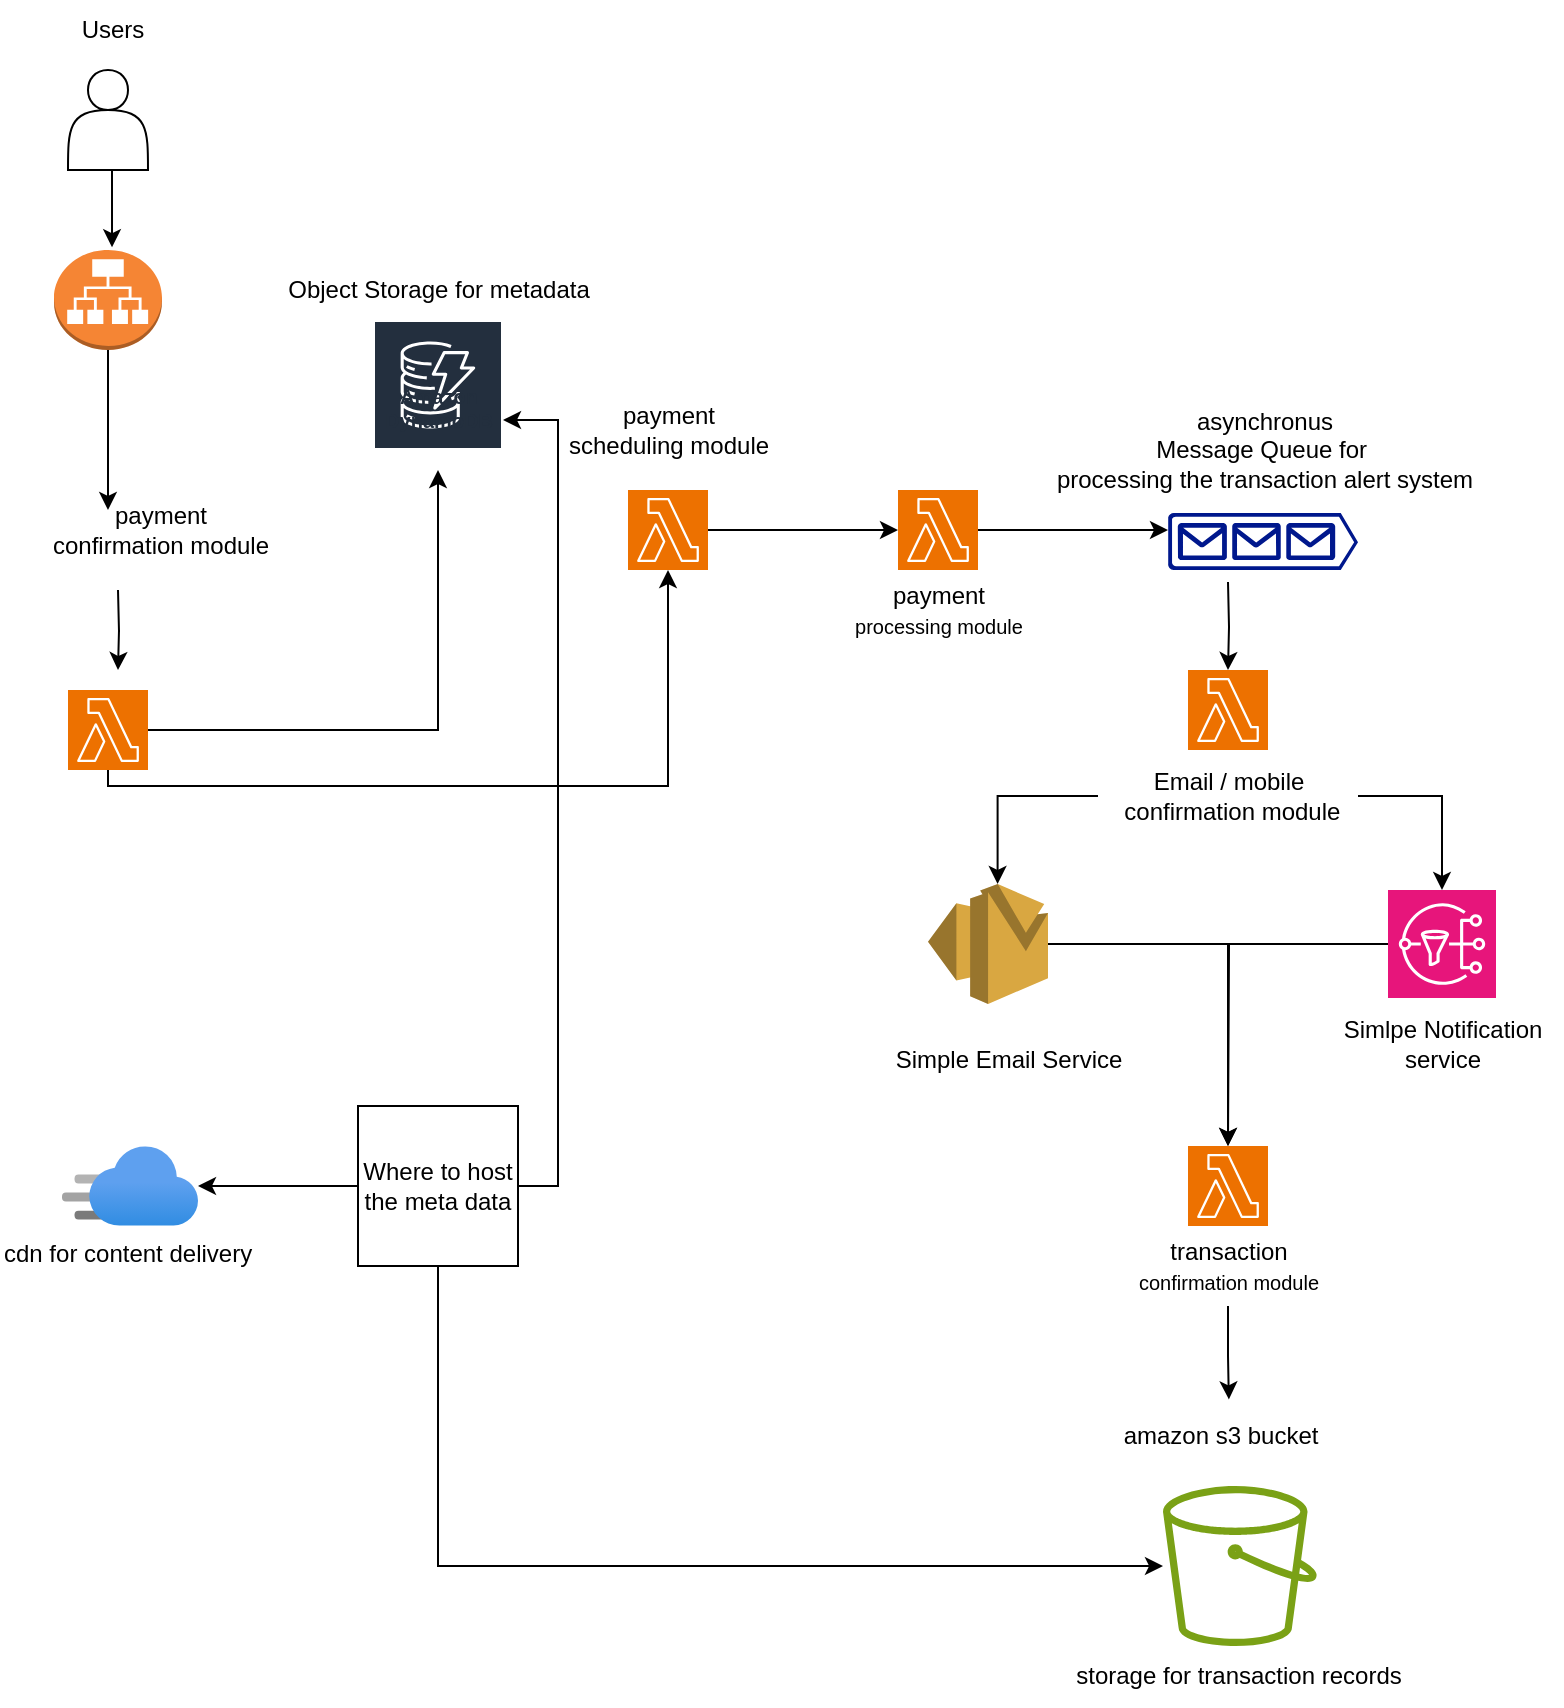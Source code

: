 <mxfile version="22.1.16" type="github">
  <diagram name="Page-1" id="cMrX50yQtDMuLtWBUuMw">
    <mxGraphModel dx="1172" dy="636" grid="1" gridSize="10" guides="1" tooltips="1" connect="1" arrows="1" fold="1" page="1" pageScale="1" pageWidth="850" pageHeight="1100" math="0" shadow="0">
      <root>
        <mxCell id="0" />
        <mxCell id="1" parent="0" />
        <mxCell id="wanejJTsM05DdPmCtUpI-31" value="" style="shape=image;html=1;verticalAlign=top;verticalLabelPosition=bottom;labelBackgroundColor=#ffffff;imageAspect=0;aspect=fixed;image=https://cdn4.iconfinder.com/data/icons/developer-set-3/128/arrowupdown-128.png;direction=south;" parent="1" vertex="1">
          <mxGeometry x="127" y="165" width="50" height="50" as="geometry" />
        </mxCell>
        <mxCell id="wanejJTsM05DdPmCtUpI-1" value="" style="shape=actor;whiteSpace=wrap;html=1;" parent="1" vertex="1">
          <mxGeometry x="77" y="75" width="40" height="50" as="geometry" />
        </mxCell>
        <mxCell id="Yky2UH1x7Lx8lQOBtTjD-2" style="edgeStyle=orthogonalEdgeStyle;rounded=0;orthogonalLoop=1;jettySize=auto;html=1;" edge="1" parent="1" source="wanejJTsM05DdPmCtUpI-2" target="wanejJTsM05DdPmCtUpI-10">
          <mxGeometry relative="1" as="geometry">
            <Array as="points">
              <mxPoint x="97" y="433" />
              <mxPoint x="377" y="433" />
            </Array>
          </mxGeometry>
        </mxCell>
        <mxCell id="wanejJTsM05DdPmCtUpI-2" value="" style="sketch=0;points=[[0,0,0],[0.25,0,0],[0.5,0,0],[0.75,0,0],[1,0,0],[0,1,0],[0.25,1,0],[0.5,1,0],[0.75,1,0],[1,1,0],[0,0.25,0],[0,0.5,0],[0,0.75,0],[1,0.25,0],[1,0.5,0],[1,0.75,0]];outlineConnect=0;fontColor=#232F3E;fillColor=#ED7100;strokeColor=#ffffff;dashed=0;verticalLabelPosition=bottom;verticalAlign=top;align=center;html=1;fontSize=12;fontStyle=0;aspect=fixed;shape=mxgraph.aws4.resourceIcon;resIcon=mxgraph.aws4.lambda;" parent="1" vertex="1">
          <mxGeometry x="77" y="385" width="40" height="40" as="geometry" />
        </mxCell>
        <mxCell id="wanejJTsM05DdPmCtUpI-8" style="edgeStyle=orthogonalEdgeStyle;rounded=0;orthogonalLoop=1;jettySize=auto;html=1;" parent="1" edge="1">
          <mxGeometry relative="1" as="geometry">
            <mxPoint x="102" y="375" as="targetPoint" />
            <mxPoint x="102" y="335" as="sourcePoint" />
          </mxGeometry>
        </mxCell>
        <mxCell id="wanejJTsM05DdPmCtUpI-6" value="payment &lt;br&gt;confirmation module" style="text;html=1;align=center;verticalAlign=middle;resizable=0;points=[];autosize=1;strokeColor=none;fillColor=none;" parent="1" vertex="1">
          <mxGeometry x="58" y="285" width="130" height="40" as="geometry" />
        </mxCell>
        <mxCell id="wanejJTsM05DdPmCtUpI-7" style="edgeStyle=orthogonalEdgeStyle;rounded=0;orthogonalLoop=1;jettySize=auto;html=1;exitX=0.5;exitY=1;exitDx=0;exitDy=0;entryX=0.477;entryY=-0.035;entryDx=0;entryDy=0;entryPerimeter=0;" parent="1" source="wanejJTsM05DdPmCtUpI-1" edge="1">
          <mxGeometry relative="1" as="geometry">
            <mxPoint x="99.01" y="163.6" as="targetPoint" />
          </mxGeometry>
        </mxCell>
        <mxCell id="wanejJTsM05DdPmCtUpI-9" value="Users" style="text;html=1;align=center;verticalAlign=middle;resizable=0;points=[];autosize=1;strokeColor=none;fillColor=none;" parent="1" vertex="1">
          <mxGeometry x="74" y="40" width="50" height="30" as="geometry" />
        </mxCell>
        <mxCell id="wanejJTsM05DdPmCtUpI-10" value="" style="sketch=0;points=[[0,0,0],[0.25,0,0],[0.5,0,0],[0.75,0,0],[1,0,0],[0,1,0],[0.25,1,0],[0.5,1,0],[0.75,1,0],[1,1,0],[0,0.25,0],[0,0.5,0],[0,0.75,0],[1,0.25,0],[1,0.5,0],[1,0.75,0]];outlineConnect=0;fontColor=#232F3E;fillColor=#ED7100;strokeColor=#ffffff;dashed=0;verticalLabelPosition=bottom;verticalAlign=top;align=center;html=1;fontSize=12;fontStyle=0;aspect=fixed;shape=mxgraph.aws4.resourceIcon;resIcon=mxgraph.aws4.lambda;" parent="1" vertex="1">
          <mxGeometry x="357" y="285" width="40" height="40" as="geometry" />
        </mxCell>
        <mxCell id="wanejJTsM05DdPmCtUpI-11" value="&lt;font style=&quot;font-size: 12px;&quot;&gt;payment &lt;br&gt;scheduling module&lt;/font&gt;" style="text;html=1;align=center;verticalAlign=middle;resizable=0;points=[];autosize=1;strokeColor=none;fillColor=none;" parent="1" vertex="1">
          <mxGeometry x="317" y="235" width="120" height="40" as="geometry" />
        </mxCell>
        <mxCell id="Yky2UH1x7Lx8lQOBtTjD-6" style="edgeStyle=orthogonalEdgeStyle;rounded=0;orthogonalLoop=1;jettySize=auto;html=1;" edge="1" parent="1" source="wanejJTsM05DdPmCtUpI-16">
          <mxGeometry relative="1" as="geometry">
            <mxPoint x="627" y="305" as="targetPoint" />
          </mxGeometry>
        </mxCell>
        <mxCell id="wanejJTsM05DdPmCtUpI-16" value="" style="sketch=0;points=[[0,0,0],[0.25,0,0],[0.5,0,0],[0.75,0,0],[1,0,0],[0,1,0],[0.25,1,0],[0.5,1,0],[0.75,1,0],[1,1,0],[0,0.25,0],[0,0.5,0],[0,0.75,0],[1,0.25,0],[1,0.5,0],[1,0.75,0]];outlineConnect=0;fontColor=#232F3E;fillColor=#ED7100;strokeColor=#ffffff;dashed=0;verticalLabelPosition=bottom;verticalAlign=top;align=center;html=1;fontSize=12;fontStyle=0;aspect=fixed;shape=mxgraph.aws4.resourceIcon;resIcon=mxgraph.aws4.lambda;" parent="1" vertex="1">
          <mxGeometry x="492" y="285" width="40" height="40" as="geometry" />
        </mxCell>
        <mxCell id="wanejJTsM05DdPmCtUpI-20" value="&lt;font style=&quot;&quot;&gt;&lt;font style=&quot;font-size: 12px;&quot;&gt;payment &lt;/font&gt;&lt;br&gt;&lt;font size=&quot;1&quot;&gt;processing module&lt;/font&gt;&lt;/font&gt;" style="text;html=1;align=center;verticalAlign=middle;resizable=0;points=[];autosize=1;strokeColor=none;fillColor=none;" parent="1" vertex="1">
          <mxGeometry x="457" y="325" width="110" height="40" as="geometry" />
        </mxCell>
        <mxCell id="wanejJTsM05DdPmCtUpI-28" style="edgeStyle=orthogonalEdgeStyle;rounded=0;orthogonalLoop=1;jettySize=auto;html=1;entryX=0.5;entryY=1;entryDx=0;entryDy=0;entryPerimeter=0;" parent="1" source="wanejJTsM05DdPmCtUpI-2" edge="1">
          <mxGeometry relative="1" as="geometry">
            <mxPoint x="262" y="275" as="targetPoint" />
            <Array as="points">
              <mxPoint x="262" y="405" />
            </Array>
          </mxGeometry>
        </mxCell>
        <mxCell id="wanejJTsM05DdPmCtUpI-33" value="Object Storage for metadata" style="text;html=1;align=center;verticalAlign=middle;resizable=0;points=[];autosize=1;strokeColor=none;fillColor=none;" parent="1" vertex="1">
          <mxGeometry x="177" y="170" width="170" height="30" as="geometry" />
        </mxCell>
        <mxCell id="wanejJTsM05DdPmCtUpI-40" value="" style="sketch=0;points=[[0,0,0],[0.25,0,0],[0.5,0,0],[0.75,0,0],[1,0,0],[0,1,0],[0.25,1,0],[0.5,1,0],[0.75,1,0],[1,1,0],[0,0.25,0],[0,0.5,0],[0,0.75,0],[1,0.25,0],[1,0.5,0],[1,0.75,0]];outlineConnect=0;fontColor=#232F3E;fillColor=#ED7100;strokeColor=#ffffff;dashed=0;verticalLabelPosition=bottom;verticalAlign=top;align=center;html=1;fontSize=12;fontStyle=0;aspect=fixed;shape=mxgraph.aws4.resourceIcon;resIcon=mxgraph.aws4.lambda;" parent="1" vertex="1">
          <mxGeometry x="637" y="375" width="40" height="40" as="geometry" />
        </mxCell>
        <mxCell id="wanejJTsM05DdPmCtUpI-41" style="edgeStyle=orthogonalEdgeStyle;rounded=0;orthogonalLoop=1;jettySize=auto;html=1;entryX=0.5;entryY=0;entryDx=0;entryDy=0;entryPerimeter=0;" parent="1" target="wanejJTsM05DdPmCtUpI-40" edge="1">
          <mxGeometry relative="1" as="geometry">
            <mxPoint x="657" y="331.0" as="sourcePoint" />
          </mxGeometry>
        </mxCell>
        <mxCell id="wanejJTsM05DdPmCtUpI-48" style="edgeStyle=orthogonalEdgeStyle;rounded=0;orthogonalLoop=1;jettySize=auto;html=1;" parent="1" source="wanejJTsM05DdPmCtUpI-42" target="wanejJTsM05DdPmCtUpI-46" edge="1">
          <mxGeometry relative="1" as="geometry" />
        </mxCell>
        <mxCell id="wanejJTsM05DdPmCtUpI-42" value="Email / mobile&lt;br&gt;&amp;nbsp;confirmation module" style="text;html=1;align=center;verticalAlign=middle;resizable=0;points=[];autosize=1;strokeColor=none;fillColor=none;" parent="1" vertex="1">
          <mxGeometry x="592" y="418" width="130" height="40" as="geometry" />
        </mxCell>
        <mxCell id="wanejJTsM05DdPmCtUpI-44" value="" style="outlineConnect=0;dashed=0;verticalLabelPosition=bottom;verticalAlign=top;align=center;html=1;shape=mxgraph.aws3.ses;fillColor=#D9A741;gradientColor=none;" parent="1" vertex="1">
          <mxGeometry x="507" y="482" width="60" height="60" as="geometry" />
        </mxCell>
        <mxCell id="wanejJTsM05DdPmCtUpI-45" value="Simple Email Service" style="text;html=1;align=center;verticalAlign=middle;resizable=0;points=[];autosize=1;strokeColor=none;fillColor=none;" parent="1" vertex="1">
          <mxGeometry x="477" y="555" width="140" height="30" as="geometry" />
        </mxCell>
        <mxCell id="Yky2UH1x7Lx8lQOBtTjD-12" style="edgeStyle=orthogonalEdgeStyle;rounded=0;orthogonalLoop=1;jettySize=auto;html=1;" edge="1" parent="1" source="wanejJTsM05DdPmCtUpI-46">
          <mxGeometry relative="1" as="geometry">
            <mxPoint x="657" y="613" as="targetPoint" />
          </mxGeometry>
        </mxCell>
        <mxCell id="wanejJTsM05DdPmCtUpI-46" value="" style="sketch=0;points=[[0,0,0],[0.25,0,0],[0.5,0,0],[0.75,0,0],[1,0,0],[0,1,0],[0.25,1,0],[0.5,1,0],[0.75,1,0],[1,1,0],[0,0.25,0],[0,0.5,0],[0,0.75,0],[1,0.25,0],[1,0.5,0],[1,0.75,0]];outlineConnect=0;fontColor=#232F3E;fillColor=#E7157B;strokeColor=#ffffff;dashed=0;verticalLabelPosition=bottom;verticalAlign=top;align=center;html=1;fontSize=12;fontStyle=0;aspect=fixed;shape=mxgraph.aws4.resourceIcon;resIcon=mxgraph.aws4.sns;" parent="1" vertex="1">
          <mxGeometry x="737" y="485" width="54" height="54" as="geometry" />
        </mxCell>
        <mxCell id="wanejJTsM05DdPmCtUpI-47" style="edgeStyle=orthogonalEdgeStyle;rounded=0;orthogonalLoop=1;jettySize=auto;html=1;entryX=0.58;entryY=0;entryDx=0;entryDy=0;entryPerimeter=0;" parent="1" source="wanejJTsM05DdPmCtUpI-42" target="wanejJTsM05DdPmCtUpI-44" edge="1">
          <mxGeometry relative="1" as="geometry" />
        </mxCell>
        <mxCell id="wanejJTsM05DdPmCtUpI-49" value="Simlpe Notification&lt;br&gt;service" style="text;html=1;align=center;verticalAlign=middle;resizable=0;points=[];autosize=1;strokeColor=none;fillColor=none;" parent="1" vertex="1">
          <mxGeometry x="704" y="542" width="120" height="40" as="geometry" />
        </mxCell>
        <mxCell id="wanejJTsM05DdPmCtUpI-50" value="" style="sketch=0;outlineConnect=0;fontColor=#232F3E;gradientColor=none;fillColor=#7AA116;strokeColor=none;dashed=0;verticalLabelPosition=bottom;verticalAlign=top;align=center;html=1;fontSize=12;fontStyle=0;aspect=fixed;pointerEvents=1;shape=mxgraph.aws4.bucket;" parent="1" vertex="1">
          <mxGeometry x="624.5" y="783" width="76.92" height="80" as="geometry" />
        </mxCell>
        <mxCell id="wanejJTsM05DdPmCtUpI-51" value="amazon s3 bucket&lt;br&gt;" style="text;html=1;align=center;verticalAlign=middle;resizable=0;points=[];autosize=1;strokeColor=none;fillColor=none;" parent="1" vertex="1">
          <mxGeometry x="592.5" y="743" width="120" height="30" as="geometry" />
        </mxCell>
        <mxCell id="wanejJTsM05DdPmCtUpI-59" value="asynchronus &lt;br&gt;Message Queue for&amp;nbsp;&lt;br&gt;processing the transaction alert system" style="text;html=1;align=center;verticalAlign=middle;resizable=0;points=[];autosize=1;strokeColor=none;fillColor=none;" parent="1" vertex="1">
          <mxGeometry x="559.5" y="235" width="230" height="60" as="geometry" />
        </mxCell>
        <mxCell id="Yky2UH1x7Lx8lQOBtTjD-1" value="storage for transaction records&lt;br&gt;" style="text;html=1;align=center;verticalAlign=middle;resizable=0;points=[];autosize=1;strokeColor=none;fillColor=none;" vertex="1" parent="1">
          <mxGeometry x="567" y="863" width="190" height="30" as="geometry" />
        </mxCell>
        <mxCell id="Yky2UH1x7Lx8lQOBtTjD-5" style="edgeStyle=orthogonalEdgeStyle;rounded=0;orthogonalLoop=1;jettySize=auto;html=1;entryX=0;entryY=0.5;entryDx=0;entryDy=0;entryPerimeter=0;" edge="1" parent="1" source="wanejJTsM05DdPmCtUpI-10" target="wanejJTsM05DdPmCtUpI-16">
          <mxGeometry relative="1" as="geometry" />
        </mxCell>
        <mxCell id="Yky2UH1x7Lx8lQOBtTjD-9" value="" style="sketch=0;points=[[0,0,0],[0.25,0,0],[0.5,0,0],[0.75,0,0],[1,0,0],[0,1,0],[0.25,1,0],[0.5,1,0],[0.75,1,0],[1,1,0],[0,0.25,0],[0,0.5,0],[0,0.75,0],[1,0.25,0],[1,0.5,0],[1,0.75,0]];outlineConnect=0;fontColor=#232F3E;fillColor=#ED7100;strokeColor=#ffffff;dashed=0;verticalLabelPosition=bottom;verticalAlign=top;align=center;html=1;fontSize=12;fontStyle=0;aspect=fixed;shape=mxgraph.aws4.resourceIcon;resIcon=mxgraph.aws4.lambda;" vertex="1" parent="1">
          <mxGeometry x="637" y="613" width="40" height="40" as="geometry" />
        </mxCell>
        <mxCell id="Yky2UH1x7Lx8lQOBtTjD-10" value="&lt;font style=&quot;&quot;&gt;transaction&lt;br&gt;&lt;font size=&quot;1&quot;&gt;confirmation module&lt;/font&gt;&lt;/font&gt;" style="text;html=1;align=center;verticalAlign=middle;resizable=0;points=[];autosize=1;strokeColor=none;fillColor=none;" vertex="1" parent="1">
          <mxGeometry x="602" y="653" width="110" height="40" as="geometry" />
        </mxCell>
        <mxCell id="Yky2UH1x7Lx8lQOBtTjD-11" style="edgeStyle=orthogonalEdgeStyle;rounded=0;orthogonalLoop=1;jettySize=auto;html=1;entryX=0.5;entryY=0;entryDx=0;entryDy=0;entryPerimeter=0;" edge="1" parent="1" source="wanejJTsM05DdPmCtUpI-44" target="Yky2UH1x7Lx8lQOBtTjD-9">
          <mxGeometry relative="1" as="geometry" />
        </mxCell>
        <mxCell id="Yky2UH1x7Lx8lQOBtTjD-13" style="edgeStyle=orthogonalEdgeStyle;rounded=0;orthogonalLoop=1;jettySize=auto;html=1;entryX=0.541;entryY=-0.11;entryDx=0;entryDy=0;entryPerimeter=0;" edge="1" parent="1" source="Yky2UH1x7Lx8lQOBtTjD-10" target="wanejJTsM05DdPmCtUpI-51">
          <mxGeometry relative="1" as="geometry" />
        </mxCell>
        <mxCell id="Yky2UH1x7Lx8lQOBtTjD-14" value="" style="sketch=0;aspect=fixed;pointerEvents=1;shadow=0;dashed=0;html=1;strokeColor=none;labelPosition=center;verticalLabelPosition=bottom;verticalAlign=top;align=center;fillColor=#00188D;shape=mxgraph.azure.queue_generic" vertex="1" parent="1">
          <mxGeometry x="627" y="296.5" width="95" height="28.5" as="geometry" />
        </mxCell>
        <mxCell id="Yky2UH1x7Lx8lQOBtTjD-29" style="edgeStyle=orthogonalEdgeStyle;rounded=0;orthogonalLoop=1;jettySize=auto;html=1;exitX=1;exitY=0.5;exitDx=0;exitDy=0;" edge="1" parent="1" source="Yky2UH1x7Lx8lQOBtTjD-26" target="Yky2UH1x7Lx8lQOBtTjD-15">
          <mxGeometry relative="1" as="geometry">
            <Array as="points">
              <mxPoint x="322" y="633" />
              <mxPoint x="322" y="250" />
            </Array>
          </mxGeometry>
        </mxCell>
        <mxCell id="Yky2UH1x7Lx8lQOBtTjD-15" value="Amazon DynamoDB" style="sketch=0;outlineConnect=0;fontColor=#232F3E;gradientColor=none;strokeColor=#ffffff;fillColor=#232F3E;dashed=0;verticalLabelPosition=middle;verticalAlign=bottom;align=center;html=1;whiteSpace=wrap;fontSize=10;fontStyle=1;spacing=3;shape=mxgraph.aws4.productIcon;prIcon=mxgraph.aws4.dynamodb;" vertex="1" parent="1">
          <mxGeometry x="229.5" y="200" width="65" height="60" as="geometry" />
        </mxCell>
        <mxCell id="Yky2UH1x7Lx8lQOBtTjD-19" style="edgeStyle=orthogonalEdgeStyle;rounded=0;orthogonalLoop=1;jettySize=auto;html=1;" edge="1" parent="1" source="Yky2UH1x7Lx8lQOBtTjD-18">
          <mxGeometry relative="1" as="geometry">
            <mxPoint x="97" y="295" as="targetPoint" />
          </mxGeometry>
        </mxCell>
        <mxCell id="Yky2UH1x7Lx8lQOBtTjD-18" value="" style="outlineConnect=0;dashed=0;verticalLabelPosition=bottom;verticalAlign=top;align=center;html=1;shape=mxgraph.aws3.application_load_balancer;fillColor=#F58534;gradientColor=none;" vertex="1" parent="1">
          <mxGeometry x="70" y="165" width="54" height="50" as="geometry" />
        </mxCell>
        <mxCell id="Yky2UH1x7Lx8lQOBtTjD-25" value="" style="image;aspect=fixed;html=1;points=[];align=center;fontSize=12;image=img/lib/azure2/app_services/CDN_Profiles.svg;" vertex="1" parent="1">
          <mxGeometry x="74" y="613" width="68" height="40" as="geometry" />
        </mxCell>
        <mxCell id="Yky2UH1x7Lx8lQOBtTjD-27" style="edgeStyle=orthogonalEdgeStyle;rounded=0;orthogonalLoop=1;jettySize=auto;html=1;" edge="1" parent="1" source="Yky2UH1x7Lx8lQOBtTjD-26" target="Yky2UH1x7Lx8lQOBtTjD-25">
          <mxGeometry relative="1" as="geometry" />
        </mxCell>
        <mxCell id="Yky2UH1x7Lx8lQOBtTjD-30" style="edgeStyle=orthogonalEdgeStyle;rounded=0;orthogonalLoop=1;jettySize=auto;html=1;" edge="1" parent="1" source="Yky2UH1x7Lx8lQOBtTjD-26" target="wanejJTsM05DdPmCtUpI-50">
          <mxGeometry relative="1" as="geometry">
            <Array as="points">
              <mxPoint x="262" y="823" />
            </Array>
          </mxGeometry>
        </mxCell>
        <mxCell id="Yky2UH1x7Lx8lQOBtTjD-26" value="Where to host the meta data" style="whiteSpace=wrap;html=1;aspect=fixed;" vertex="1" parent="1">
          <mxGeometry x="222" y="593" width="80" height="80" as="geometry" />
        </mxCell>
        <mxCell id="Yky2UH1x7Lx8lQOBtTjD-31" value="cdn for content delivery" style="text;whiteSpace=wrap;html=1;" vertex="1" parent="1">
          <mxGeometry x="43" y="653" width="160" height="40" as="geometry" />
        </mxCell>
      </root>
    </mxGraphModel>
  </diagram>
</mxfile>
